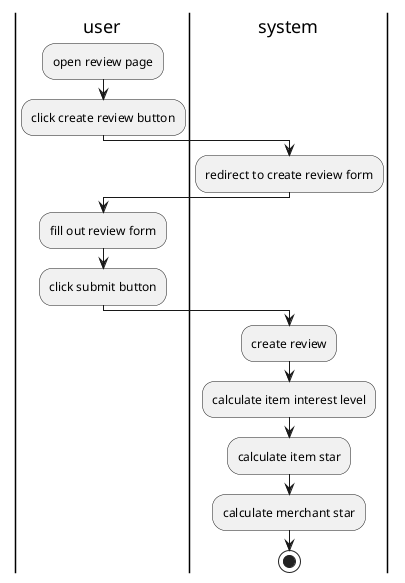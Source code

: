 @startuml create review

|user|
:open review page;
:click create review button;
|system|
:redirect to create review form;
|user|
:fill out review form;
:click submit button;
|system|
:create review;
:calculate item interest level;
:calculate item star;
:calculate merchant star;
stop

@enduml